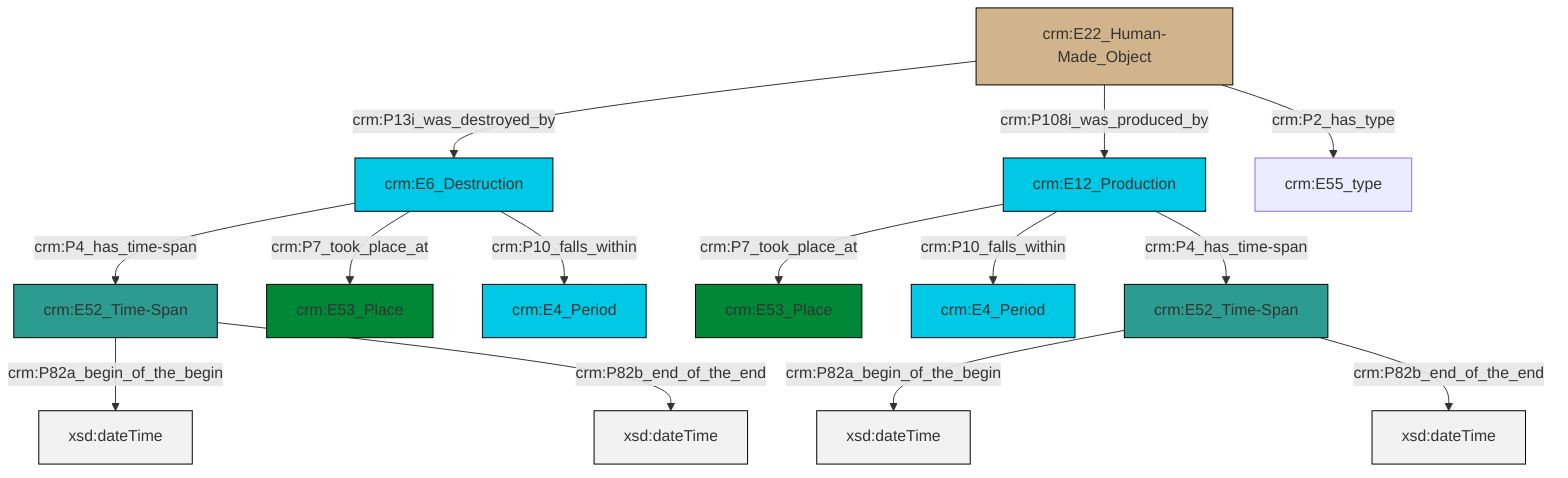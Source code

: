 graph TD
classDef Literal fill:#f2f2f2,stroke:#000000;
classDef CRM_Entity fill:#FFFFFF,stroke:#000000;
classDef Temporal_Entity fill:#00C9E6, stroke:#000000;
classDef Type fill:#E18312, stroke:#000000;
classDef Time-Span fill:#2C9C91, stroke:#000000;
classDef Appellation fill:#FFEB7F, stroke:#000000;
classDef Place fill:#008836, stroke:#000000;
classDef Persistent_Item fill:#B266B2, stroke:#000000;
classDef Conceptual_Object fill:#FFD700, stroke:#000000;
classDef Physical_Thing fill:#D2B48C, stroke:#000000;
classDef Actor fill:#f58aad, stroke:#000000;
classDef PC_Classes fill:#4ce600, stroke:#000000;
classDef Multi fill:#cccccc,stroke:#000000;

0["crm:E6_Destruction"]:::Temporal_Entity -->|crm:P4_has_time-span| 1["crm:E52_Time-Span"]:::Time-Span
4["crm:E22_Human-Made_Object"]:::Physical_Thing -->|crm:P13i_was_destroyed_by| 0["crm:E6_Destruction"]:::Temporal_Entity
5["crm:E52_Time-Span"]:::Time-Span -->|crm:P82a_begin_of_the_begin| 6[xsd:dateTime]:::Literal
7["crm:E12_Production"]:::Temporal_Entity -->|crm:P7_took_place_at| 8["crm:E53_Place"]:::Place
0["crm:E6_Destruction"]:::Temporal_Entity -->|crm:P7_took_place_at| 2["crm:E53_Place"]:::Place
7["crm:E12_Production"]:::Temporal_Entity -->|crm:P10_falls_within| 13["crm:E4_Period"]:::Temporal_Entity
0["crm:E6_Destruction"]:::Temporal_Entity -->|crm:P10_falls_within| 14["crm:E4_Period"]:::Temporal_Entity
1["crm:E52_Time-Span"]:::Time-Span -->|crm:P82a_begin_of_the_begin| 15[xsd:dateTime]:::Literal
7["crm:E12_Production"]:::Temporal_Entity -->|crm:P4_has_time-span| 5["crm:E52_Time-Span"]:::Time-Span
1["crm:E52_Time-Span"]:::Time-Span -->|crm:P82b_end_of_the_end| 16[xsd:dateTime]:::Literal
5["crm:E52_Time-Span"]:::Time-Span -->|crm:P82b_end_of_the_end| 19[xsd:dateTime]:::Literal
4["crm:E22_Human-Made_Object"]:::Physical_Thing -->|crm:P108i_was_produced_by| 7["crm:E12_Production"]:::Temporal_Entity
4["crm:E22_Human-Made_Object"]:::Physical_Thing -->|crm:P2_has_type| 11["crm:E55_type"]:::Default